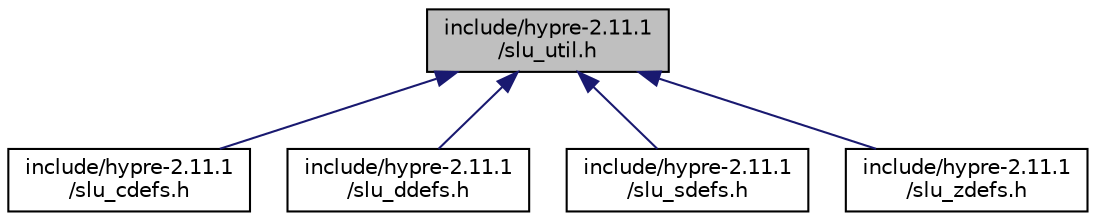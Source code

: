 digraph "include/hypre-2.11.1/slu_util.h"
{
 // LATEX_PDF_SIZE
  edge [fontname="Helvetica",fontsize="10",labelfontname="Helvetica",labelfontsize="10"];
  node [fontname="Helvetica",fontsize="10",shape=record];
  Node1 [label="include/hypre-2.11.1\l/slu_util.h",height=0.2,width=0.4,color="black", fillcolor="grey75", style="filled", fontcolor="black",tooltip=" "];
  Node1 -> Node2 [dir="back",color="midnightblue",fontsize="10",style="solid",fontname="Helvetica"];
  Node2 [label="include/hypre-2.11.1\l/slu_cdefs.h",height=0.2,width=0.4,color="black", fillcolor="white", style="filled",URL="$slu__cdefs_8h.html",tooltip=" "];
  Node1 -> Node3 [dir="back",color="midnightblue",fontsize="10",style="solid",fontname="Helvetica"];
  Node3 [label="include/hypre-2.11.1\l/slu_ddefs.h",height=0.2,width=0.4,color="black", fillcolor="white", style="filled",URL="$slu__ddefs_8h.html",tooltip=" "];
  Node1 -> Node4 [dir="back",color="midnightblue",fontsize="10",style="solid",fontname="Helvetica"];
  Node4 [label="include/hypre-2.11.1\l/slu_sdefs.h",height=0.2,width=0.4,color="black", fillcolor="white", style="filled",URL="$slu__sdefs_8h.html",tooltip=" "];
  Node1 -> Node5 [dir="back",color="midnightblue",fontsize="10",style="solid",fontname="Helvetica"];
  Node5 [label="include/hypre-2.11.1\l/slu_zdefs.h",height=0.2,width=0.4,color="black", fillcolor="white", style="filled",URL="$slu__zdefs_8h.html",tooltip=" "];
}
